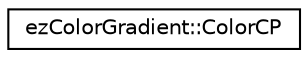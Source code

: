 digraph "Graphical Class Hierarchy"
{
 // LATEX_PDF_SIZE
  edge [fontname="Helvetica",fontsize="10",labelfontname="Helvetica",labelfontsize="10"];
  node [fontname="Helvetica",fontsize="10",shape=record];
  rankdir="LR";
  Node0 [label="ezColorGradient::ColorCP",height=0.2,width=0.4,color="black", fillcolor="white", style="filled",URL="$df/de7/structez_color_gradient_1_1_color_c_p.htm",tooltip="Color control point. Stores red, green and blue in gamma space."];
}
